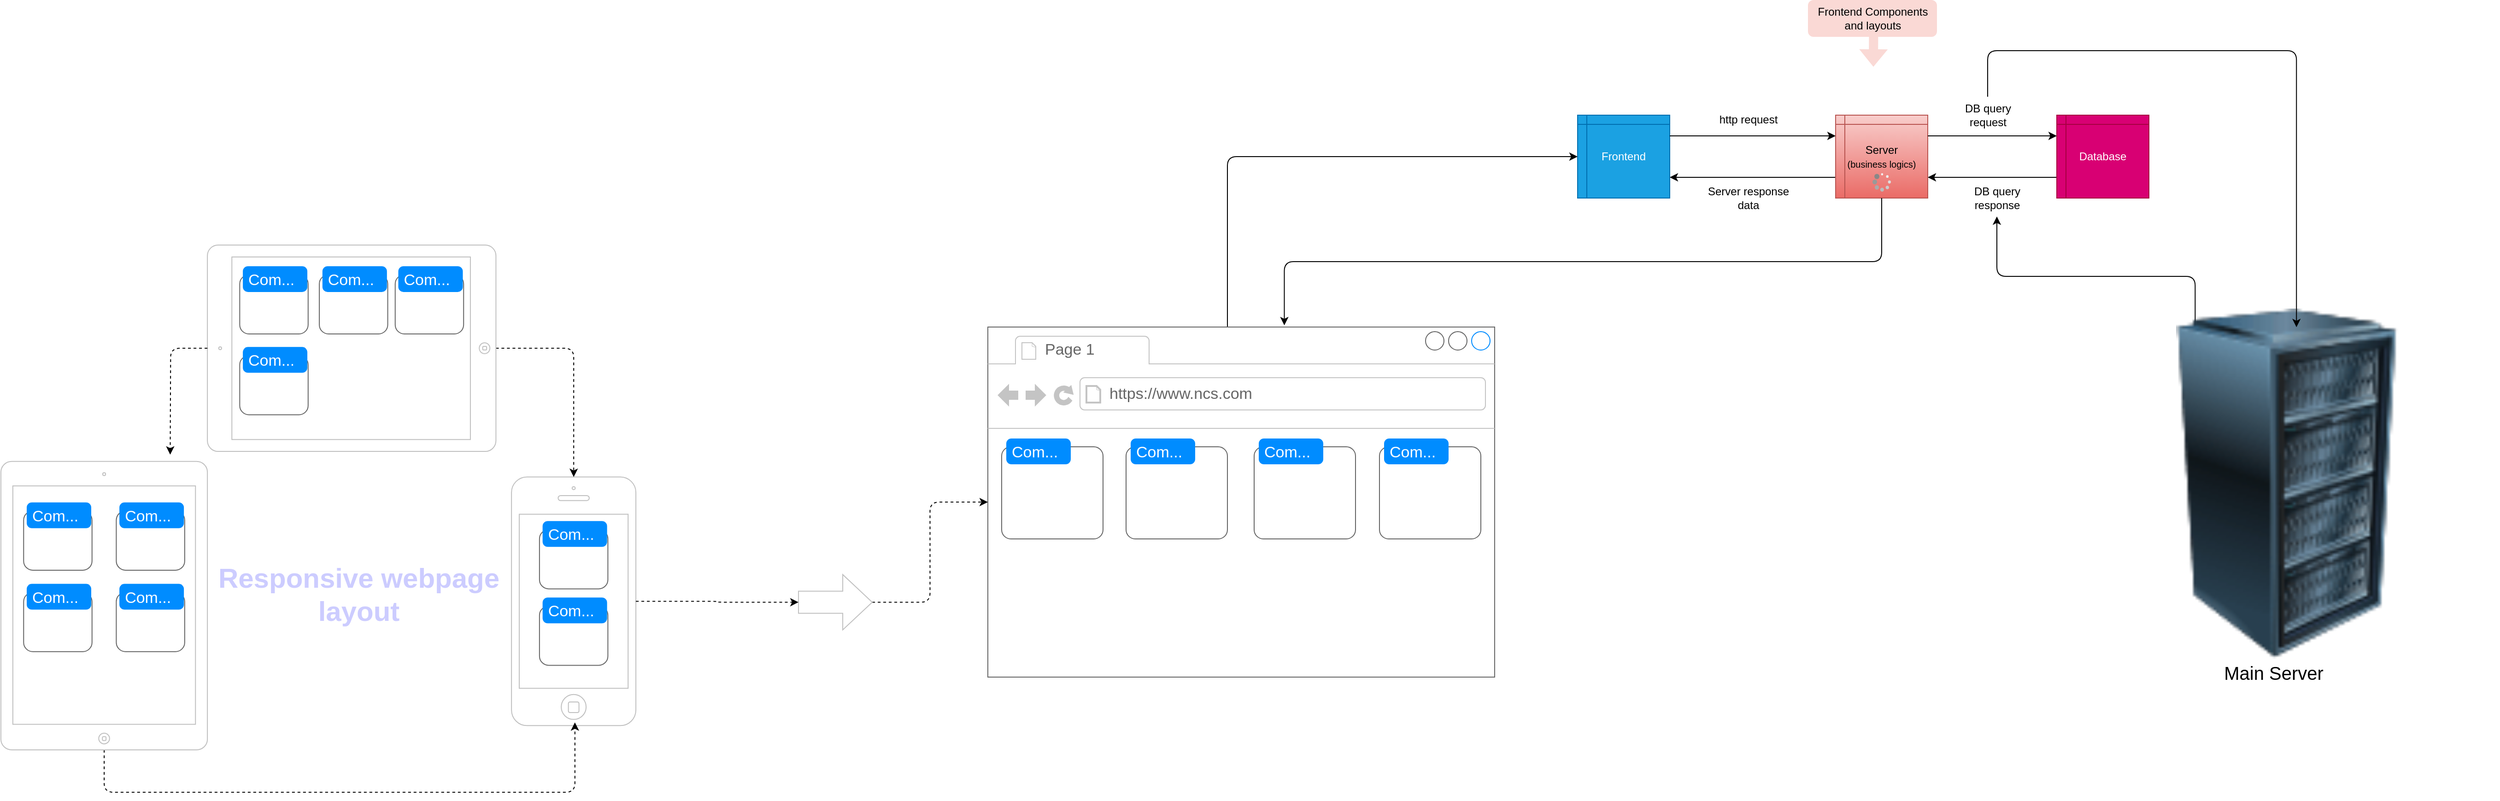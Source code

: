 <mxfile>
    <diagram id="PU5GwEoTJpwq2ANEjuB8" name="Page-1">
        <mxGraphModel dx="3175" dy="797" grid="0" gridSize="10" guides="1" tooltips="1" connect="1" arrows="1" fold="1" page="0" pageScale="1" pageWidth="850" pageHeight="1100" math="0" shadow="0">
            <root>
                <mxCell id="0"/>
                <mxCell id="1" parent="0"/>
                <mxCell id="2" value="" style="group" parent="1" vertex="1" connectable="0">
                    <mxGeometry x="90" y="30" width="620" height="230" as="geometry"/>
                </mxCell>
                <mxCell id="3" value="" style="shape=flexArrow;endArrow=classic;html=1;fontSize=10;fontColor=#000000;exitX=0.509;exitY=1.011;exitDx=0;exitDy=0;exitPerimeter=0;fillColor=#fad9d5;strokeColor=none;" parent="2" edge="1">
                    <mxGeometry width="50" height="50" relative="1" as="geometry">
                        <mxPoint x="321.26" y="28.33" as="sourcePoint"/>
                        <mxPoint x="321" y="68" as="targetPoint"/>
                    </mxGeometry>
                </mxCell>
                <mxCell id="4" value="Frontend" style="shape=internalStorage;whiteSpace=wrap;html=1;backgroundOutline=1;dx=10;dy=10;fillColor=#1ba1e2;fontColor=#ffffff;strokeColor=#006EAF;" parent="2" vertex="1">
                    <mxGeometry y="120" width="100" height="90" as="geometry"/>
                </mxCell>
                <mxCell id="5" style="edgeStyle=none;html=1;exitX=0;exitY=0.75;exitDx=0;exitDy=0;entryX=1;entryY=0.75;entryDx=0;entryDy=0;" parent="2" source="6" target="4" edge="1">
                    <mxGeometry relative="1" as="geometry"/>
                </mxCell>
                <mxCell id="6" value="Server&lt;br&gt;&lt;font style=&quot;font-size: 10px;&quot;&gt;(business logics)&lt;/font&gt;" style="shape=internalStorage;whiteSpace=wrap;html=1;backgroundOutline=1;dx=10;dy=10;fillColor=#f8cecc;gradientColor=#ea6b66;strokeColor=#b85450;" parent="2" vertex="1">
                    <mxGeometry x="280" y="120" width="100" height="90" as="geometry"/>
                </mxCell>
                <mxCell id="7" style="edgeStyle=none;html=1;exitX=1;exitY=0.25;exitDx=0;exitDy=0;entryX=0;entryY=0.25;entryDx=0;entryDy=0;" parent="2" source="4" target="6" edge="1">
                    <mxGeometry relative="1" as="geometry"/>
                </mxCell>
                <mxCell id="8" style="edgeStyle=none;html=1;exitX=0;exitY=0.75;exitDx=0;exitDy=0;entryX=1;entryY=0.75;entryDx=0;entryDy=0;" parent="2" source="9" target="6" edge="1">
                    <mxGeometry relative="1" as="geometry"/>
                </mxCell>
                <mxCell id="9" value="Database" style="shape=internalStorage;whiteSpace=wrap;html=1;backgroundOutline=1;dx=10;dy=10;fillColor=#d80073;strokeColor=#A50040;fontColor=#ffffff;" parent="2" vertex="1">
                    <mxGeometry x="520" y="120" width="100" height="90" as="geometry"/>
                </mxCell>
                <mxCell id="10" style="edgeStyle=none;html=1;exitX=1;exitY=0.25;exitDx=0;exitDy=0;entryX=0;entryY=0.25;entryDx=0;entryDy=0;" parent="2" source="6" target="9" edge="1">
                    <mxGeometry relative="1" as="geometry"/>
                </mxCell>
                <mxCell id="11" value="http request" style="text;html=1;align=center;verticalAlign=middle;resizable=0;points=[];autosize=1;strokeColor=none;fillColor=none;" parent="2" vertex="1">
                    <mxGeometry x="140" y="110" width="90" height="30" as="geometry"/>
                </mxCell>
                <mxCell id="12" value="DB query&lt;br&gt;request" style="text;html=1;align=center;verticalAlign=middle;resizable=0;points=[];autosize=1;strokeColor=none;fillColor=none;" parent="2" vertex="1">
                    <mxGeometry x="410" y="100" width="70" height="40" as="geometry"/>
                </mxCell>
                <mxCell id="13" value="DB query&lt;br&gt;response" style="text;html=1;align=center;verticalAlign=middle;resizable=0;points=[];autosize=1;strokeColor=none;fillColor=none;" parent="2" vertex="1">
                    <mxGeometry x="420" y="190" width="70" height="40" as="geometry"/>
                </mxCell>
                <mxCell id="14" value="Server response&lt;br&gt;data" style="text;html=1;align=center;verticalAlign=middle;resizable=0;points=[];autosize=1;strokeColor=none;fillColor=none;" parent="2" vertex="1">
                    <mxGeometry x="130" y="190" width="110" height="40" as="geometry"/>
                </mxCell>
                <mxCell id="15" value="Frontend Components&lt;br&gt;and layouts" style="text;html=1;align=center;verticalAlign=middle;resizable=0;points=[];autosize=1;fillColor=#fad9d5;strokeColor=none;rounded=1;fontColor=#000000;" parent="2" vertex="1">
                    <mxGeometry x="250" y="-5" width="140" height="40" as="geometry"/>
                </mxCell>
                <mxCell id="48" value="" style="verticalLabelPosition=bottom;shadow=0;dashed=0;align=center;html=1;verticalAlign=top;strokeWidth=1;shape=mxgraph.mockup.misc.loading_circle_1;pointerEvents=1" parent="2" vertex="1">
                    <mxGeometry x="320" y="183" width="20" height="20" as="geometry"/>
                </mxCell>
                <mxCell id="43" style="edgeStyle=elbowEdgeStyle;elbow=vertical;html=1;exitX=0.283;exitY=0.079;exitDx=0;exitDy=0;exitPerimeter=0;" parent="1" source="22" target="13" edge="1">
                    <mxGeometry relative="1" as="geometry">
                        <mxPoint x="860" y="310" as="targetPoint"/>
                    </mxGeometry>
                </mxCell>
                <mxCell id="22" value="" style="image;html=1;image=img/lib/clip_art/computers/Server_Rack_128x128.png" parent="1" vertex="1">
                    <mxGeometry x="630" y="360" width="460" height="380" as="geometry"/>
                </mxCell>
                <mxCell id="30" value="" style="edgeStyle=orthogonalEdgeStyle;html=1;entryX=0;entryY=0.5;entryDx=0;entryDy=0;" parent="1" source="25" target="4" edge="1">
                    <mxGeometry relative="1" as="geometry">
                        <mxPoint x="-275" y="140" as="targetPoint"/>
                        <Array as="points">
                            <mxPoint x="-290" y="195"/>
                        </Array>
                    </mxGeometry>
                </mxCell>
                <mxCell id="25" value="" style="strokeWidth=1;shadow=0;dashed=0;align=center;html=1;shape=mxgraph.mockup.containers.browserWindow;rSize=0;strokeColor=#666666;strokeColor2=#008cff;strokeColor3=#c4c4c4;mainText=,;recursiveResize=0;" parent="1" vertex="1">
                    <mxGeometry x="-550" y="380" width="550" height="380" as="geometry"/>
                </mxCell>
                <mxCell id="26" value="Page 1" style="strokeWidth=1;shadow=0;dashed=0;align=center;html=1;shape=mxgraph.mockup.containers.anchor;fontSize=17;fontColor=#666666;align=left;" parent="25" vertex="1">
                    <mxGeometry x="60" y="12" width="110" height="26" as="geometry"/>
                </mxCell>
                <mxCell id="27" value="https://www.ncs.com" style="strokeWidth=1;shadow=0;dashed=0;align=center;html=1;shape=mxgraph.mockup.containers.anchor;rSize=0;fontSize=17;fontColor=#666666;align=left;" parent="25" vertex="1">
                    <mxGeometry x="130" y="60" width="250" height="26" as="geometry"/>
                </mxCell>
                <mxCell id="34" value="" style="shape=mxgraph.mockup.containers.marginRect;rectMarginTop=10;strokeColor=#666666;strokeWidth=1;dashed=0;rounded=1;arcSize=5;recursiveResize=0;" parent="25" vertex="1">
                    <mxGeometry x="15" y="120" width="110" height="110" as="geometry"/>
                </mxCell>
                <mxCell id="35" value="Com..." style="shape=rect;strokeColor=none;fillColor=#008cff;strokeWidth=1;dashed=0;rounded=1;arcSize=20;fontColor=#ffffff;fontSize=17;spacing=2;spacingTop=-2;align=left;autosize=1;spacingLeft=4;resizeWidth=0;resizeHeight=0;perimeter=none;" parent="34" vertex="1">
                    <mxGeometry x="5" y="1" width="70" height="28" as="geometry"/>
                </mxCell>
                <mxCell id="61" value="" style="shape=mxgraph.mockup.containers.marginRect;rectMarginTop=10;strokeColor=#666666;strokeWidth=1;dashed=0;rounded=1;arcSize=5;recursiveResize=0;" vertex="1" parent="25">
                    <mxGeometry x="150" y="120" width="110" height="110" as="geometry"/>
                </mxCell>
                <mxCell id="62" value="Com..." style="shape=rect;strokeColor=none;fillColor=#008cff;strokeWidth=1;dashed=0;rounded=1;arcSize=20;fontColor=#ffffff;fontSize=17;spacing=2;spacingTop=-2;align=left;autosize=1;spacingLeft=4;resizeWidth=0;resizeHeight=0;perimeter=none;" vertex="1" parent="61">
                    <mxGeometry x="5" y="1" width="70" height="28" as="geometry"/>
                </mxCell>
                <mxCell id="63" value="" style="shape=mxgraph.mockup.containers.marginRect;rectMarginTop=10;strokeColor=#666666;strokeWidth=1;dashed=0;rounded=1;arcSize=5;recursiveResize=0;" vertex="1" parent="25">
                    <mxGeometry x="289" y="120" width="110" height="110" as="geometry"/>
                </mxCell>
                <mxCell id="64" value="Com..." style="shape=rect;strokeColor=none;fillColor=#008cff;strokeWidth=1;dashed=0;rounded=1;arcSize=20;fontColor=#ffffff;fontSize=17;spacing=2;spacingTop=-2;align=left;autosize=1;spacingLeft=4;resizeWidth=0;resizeHeight=0;perimeter=none;" vertex="1" parent="63">
                    <mxGeometry x="5" y="1" width="70" height="28" as="geometry"/>
                </mxCell>
                <mxCell id="65" value="" style="shape=mxgraph.mockup.containers.marginRect;rectMarginTop=10;strokeColor=#666666;strokeWidth=1;dashed=0;rounded=1;arcSize=5;recursiveResize=0;" vertex="1" parent="25">
                    <mxGeometry x="425" y="120" width="110" height="110" as="geometry"/>
                </mxCell>
                <mxCell id="66" value="Com..." style="shape=rect;strokeColor=none;fillColor=#008cff;strokeWidth=1;dashed=0;rounded=1;arcSize=20;fontColor=#ffffff;fontSize=17;spacing=2;spacingTop=-2;align=left;autosize=1;spacingLeft=4;resizeWidth=0;resizeHeight=0;perimeter=none;" vertex="1" parent="65">
                    <mxGeometry x="5" y="1" width="70" height="28" as="geometry"/>
                </mxCell>
                <mxCell id="28" style="edgeStyle=elbowEdgeStyle;html=1;exitX=0.5;exitY=1;exitDx=0;exitDy=0;entryX=0.585;entryY=-0.005;entryDx=0;entryDy=0;entryPerimeter=0;elbow=vertical;" parent="1" source="6" target="25" edge="1">
                    <mxGeometry relative="1" as="geometry">
                        <mxPoint x="420" y="310" as="targetPoint"/>
                    </mxGeometry>
                </mxCell>
                <mxCell id="46" style="edgeStyle=elbowEdgeStyle;elbow=vertical;html=1;entryX=0.522;entryY=0.053;entryDx=0;entryDy=0;entryPerimeter=0;" parent="1" source="12" target="22" edge="1">
                    <mxGeometry relative="1" as="geometry">
                        <mxPoint x="970" y="330" as="targetPoint"/>
                        <Array as="points">
                            <mxPoint x="790" y="80"/>
                        </Array>
                    </mxGeometry>
                </mxCell>
                <mxCell id="50" value="Main Server" style="text;html=1;align=center;verticalAlign=middle;resizable=0;points=[];autosize=1;strokeColor=none;fillColor=none;strokeWidth=2;fontSize=20;" parent="1" vertex="1">
                    <mxGeometry x="780" y="735" width="130" height="40" as="geometry"/>
                </mxCell>
                <mxCell id="91" value="" style="group" vertex="1" connectable="0" parent="1">
                    <mxGeometry x="-1621" y="291" width="1632" height="548" as="geometry"/>
                </mxCell>
                <mxCell id="55" value="" style="html=1;verticalLabelPosition=bottom;labelBackgroundColor=#ffffff;verticalAlign=top;shadow=0;dashed=0;strokeWidth=1;shape=mxgraph.ios7.misc.iphone;strokeColor=#c0c0c0;" vertex="1" parent="91">
                    <mxGeometry x="554.074" y="251.729" width="134.976" height="269.951" as="geometry"/>
                </mxCell>
                <mxCell id="99" style="edgeStyle=orthogonalEdgeStyle;html=1;entryX=0.51;entryY=0.987;entryDx=0;entryDy=0;entryPerimeter=0;dashed=1;" edge="1" parent="91" source="57" target="55">
                    <mxGeometry relative="1" as="geometry">
                        <Array as="points">
                            <mxPoint x="112" y="594"/>
                            <mxPoint x="623" y="594"/>
                        </Array>
                    </mxGeometry>
                </mxCell>
                <mxCell id="57" value="" style="html=1;verticalLabelPosition=bottom;labelBackgroundColor=#ffffff;verticalAlign=top;shadow=0;dashed=0;strokeWidth=1;shape=mxgraph.ios7.misc.ipad13inch;strokeColor=#c0c0c0;" vertex="1" parent="91">
                    <mxGeometry y="234.857" width="224.059" height="313.143" as="geometry"/>
                </mxCell>
                <mxCell id="96" style="edgeStyle=orthogonalEdgeStyle;html=1;dashed=1;" edge="1" parent="91" source="58" target="55">
                    <mxGeometry relative="1" as="geometry"/>
                </mxCell>
                <mxCell id="58" value="" style="html=1;verticalLabelPosition=bottom;labelBackgroundColor=#ffffff;verticalAlign=top;shadow=0;dashed=0;strokeWidth=1;shape=mxgraph.ios7.misc.ipad13inch;strokeColor=#c0c0c0;rotation=-90;" vertex="1" parent="91">
                    <mxGeometry x="268.601" y="-44.542" width="224.059" height="313.143" as="geometry"/>
                </mxCell>
                <mxCell id="67" value="" style="shape=mxgraph.mockup.containers.marginRect;rectMarginTop=10;strokeColor=#666666;strokeWidth=1;dashed=0;rounded=1;arcSize=5;recursiveResize=0;" vertex="1" parent="91">
                    <mxGeometry x="24.633" y="278.724" width="74.237" height="74.236" as="geometry"/>
                </mxCell>
                <mxCell id="68" value="Com..." style="shape=rect;strokeColor=none;fillColor=#008cff;strokeWidth=1;dashed=0;rounded=1;arcSize=20;fontColor=#ffffff;fontSize=17;spacing=2;spacingTop=-2;align=left;autosize=1;spacingLeft=4;resizeWidth=0;resizeHeight=0;perimeter=none;" vertex="1" parent="67">
                    <mxGeometry x="3.374" y="0.675" width="70" height="28" as="geometry"/>
                </mxCell>
                <mxCell id="69" value="" style="shape=mxgraph.mockup.containers.marginRect;rectMarginTop=10;strokeColor=#666666;strokeWidth=1;dashed=0;rounded=1;arcSize=5;recursiveResize=0;" vertex="1" parent="91">
                    <mxGeometry x="125.19" y="278.724" width="74.237" height="74.236" as="geometry"/>
                </mxCell>
                <mxCell id="70" value="Com..." style="shape=rect;strokeColor=none;fillColor=#008cff;strokeWidth=1;dashed=0;rounded=1;arcSize=20;fontColor=#ffffff;fontSize=17;spacing=2;spacingTop=-2;align=left;autosize=1;spacingLeft=4;resizeWidth=0;resizeHeight=0;perimeter=none;" vertex="1" parent="69">
                    <mxGeometry x="3.374" y="0.675" width="70" height="28" as="geometry"/>
                </mxCell>
                <mxCell id="71" value="" style="shape=mxgraph.mockup.containers.marginRect;rectMarginTop=10;strokeColor=#666666;strokeWidth=1;dashed=0;rounded=1;arcSize=5;recursiveResize=0;" vertex="1" parent="91">
                    <mxGeometry x="24.633" y="367.133" width="74.237" height="74.236" as="geometry"/>
                </mxCell>
                <mxCell id="72" value="Com..." style="shape=rect;strokeColor=none;fillColor=#008cff;strokeWidth=1;dashed=0;rounded=1;arcSize=20;fontColor=#ffffff;fontSize=17;spacing=2;spacingTop=-2;align=left;autosize=1;spacingLeft=4;resizeWidth=0;resizeHeight=0;perimeter=none;" vertex="1" parent="71">
                    <mxGeometry x="3.374" y="0.675" width="70" height="28" as="geometry"/>
                </mxCell>
                <mxCell id="73" value="" style="shape=mxgraph.mockup.containers.marginRect;rectMarginTop=10;strokeColor=#666666;strokeWidth=1;dashed=0;rounded=1;arcSize=5;recursiveResize=0;" vertex="1" parent="91">
                    <mxGeometry x="125.19" y="367.133" width="74.237" height="74.236" as="geometry"/>
                </mxCell>
                <mxCell id="74" value="Com..." style="shape=rect;strokeColor=none;fillColor=#008cff;strokeWidth=1;dashed=0;rounded=1;arcSize=20;fontColor=#ffffff;fontSize=17;spacing=2;spacingTop=-2;align=left;autosize=1;spacingLeft=4;resizeWidth=0;resizeHeight=0;perimeter=none;" vertex="1" parent="73">
                    <mxGeometry x="3.374" y="0.675" width="70" height="28" as="geometry"/>
                </mxCell>
                <mxCell id="75" value="" style="shape=mxgraph.mockup.containers.marginRect;rectMarginTop=10;strokeColor=#666666;strokeWidth=1;dashed=0;rounded=1;arcSize=5;recursiveResize=0;" vertex="1" parent="91">
                    <mxGeometry x="259.153" y="22.271" width="74.237" height="74.236" as="geometry"/>
                </mxCell>
                <mxCell id="76" value="Com..." style="shape=rect;strokeColor=none;fillColor=#008cff;strokeWidth=1;dashed=0;rounded=1;arcSize=20;fontColor=#ffffff;fontSize=17;spacing=2;spacingTop=-2;align=left;autosize=1;spacingLeft=4;resizeWidth=0;resizeHeight=0;perimeter=none;" vertex="1" parent="75">
                    <mxGeometry x="3.374" y="0.675" width="70" height="28" as="geometry"/>
                </mxCell>
                <mxCell id="77" value="" style="shape=mxgraph.mockup.containers.marginRect;rectMarginTop=10;strokeColor=#666666;strokeWidth=1;dashed=0;rounded=1;arcSize=5;recursiveResize=0;" vertex="1" parent="91">
                    <mxGeometry x="345.537" y="22.271" width="74.237" height="74.236" as="geometry"/>
                </mxCell>
                <mxCell id="78" value="Com..." style="shape=rect;strokeColor=none;fillColor=#008cff;strokeWidth=1;dashed=0;rounded=1;arcSize=20;fontColor=#ffffff;fontSize=17;spacing=2;spacingTop=-2;align=left;autosize=1;spacingLeft=4;resizeWidth=0;resizeHeight=0;perimeter=none;" vertex="1" parent="77">
                    <mxGeometry x="3.374" y="0.675" width="70" height="28" as="geometry"/>
                </mxCell>
                <mxCell id="79" value="" style="shape=mxgraph.mockup.containers.marginRect;rectMarginTop=10;strokeColor=#666666;strokeWidth=1;dashed=0;rounded=1;arcSize=5;recursiveResize=0;" vertex="1" parent="91">
                    <mxGeometry x="427.872" y="22.271" width="74.237" height="74.236" as="geometry"/>
                </mxCell>
                <mxCell id="80" value="Com..." style="shape=rect;strokeColor=none;fillColor=#008cff;strokeWidth=1;dashed=0;rounded=1;arcSize=20;fontColor=#ffffff;fontSize=17;spacing=2;spacingTop=-2;align=left;autosize=1;spacingLeft=4;resizeWidth=0;resizeHeight=0;perimeter=none;" vertex="1" parent="79">
                    <mxGeometry x="3.374" y="0.675" width="70" height="28" as="geometry"/>
                </mxCell>
                <mxCell id="81" value="" style="shape=mxgraph.mockup.containers.marginRect;rectMarginTop=10;strokeColor=#666666;strokeWidth=1;dashed=0;rounded=1;arcSize=5;recursiveResize=0;" vertex="1" parent="91">
                    <mxGeometry x="259.153" y="110.005" width="74.237" height="74.236" as="geometry"/>
                </mxCell>
                <mxCell id="82" value="Com..." style="shape=rect;strokeColor=none;fillColor=#008cff;strokeWidth=1;dashed=0;rounded=1;arcSize=20;fontColor=#ffffff;fontSize=17;spacing=2;spacingTop=-2;align=left;autosize=1;spacingLeft=4;resizeWidth=0;resizeHeight=0;perimeter=none;" vertex="1" parent="81">
                    <mxGeometry x="3.374" y="0.675" width="70" height="28" as="geometry"/>
                </mxCell>
                <mxCell id="83" value="" style="shape=mxgraph.mockup.containers.marginRect;rectMarginTop=10;strokeColor=#666666;strokeWidth=1;dashed=0;rounded=1;arcSize=5;recursiveResize=0;" vertex="1" parent="91">
                    <mxGeometry x="584.444" y="298.97" width="74.237" height="74.236" as="geometry"/>
                </mxCell>
                <mxCell id="84" value="Com..." style="shape=rect;strokeColor=none;fillColor=#008cff;strokeWidth=1;dashed=0;rounded=1;arcSize=20;fontColor=#ffffff;fontSize=17;spacing=2;spacingTop=-2;align=left;autosize=1;spacingLeft=4;resizeWidth=0;resizeHeight=0;perimeter=none;" vertex="1" parent="83">
                    <mxGeometry x="3.374" y="0.675" width="70" height="28" as="geometry"/>
                </mxCell>
                <mxCell id="85" value="" style="shape=mxgraph.mockup.containers.marginRect;rectMarginTop=10;strokeColor=#666666;strokeWidth=1;dashed=0;rounded=1;arcSize=5;recursiveResize=0;" vertex="1" parent="91">
                    <mxGeometry x="584.444" y="381.98" width="74.237" height="74.236" as="geometry"/>
                </mxCell>
                <mxCell id="86" value="Com..." style="shape=rect;strokeColor=none;fillColor=#008cff;strokeWidth=1;dashed=0;rounded=1;arcSize=20;fontColor=#ffffff;fontSize=17;spacing=2;spacingTop=-2;align=left;autosize=1;spacingLeft=4;resizeWidth=0;resizeHeight=0;perimeter=none;" vertex="1" parent="85">
                    <mxGeometry x="3.374" y="0.675" width="70" height="28" as="geometry"/>
                </mxCell>
                <mxCell id="104" value="Responsive webpage&lt;br style=&quot;font-size: 30px;&quot;&gt;layout" style="text;html=1;align=center;verticalAlign=middle;resizable=0;points=[];autosize=1;strokeColor=none;fillColor=none;fontSize=30;fontStyle=1;fontColor=#CCCCFF;horizontal=1;" vertex="1" parent="91">
                    <mxGeometry x="226.16" y="337" width="323" height="84" as="geometry"/>
                </mxCell>
                <mxCell id="97" style="edgeStyle=orthogonalEdgeStyle;html=1;dashed=1;" edge="1" parent="1" source="58">
                    <mxGeometry relative="1" as="geometry">
                        <mxPoint x="-1437.294" y="518.471" as="targetPoint"/>
                    </mxGeometry>
                </mxCell>
                <mxCell id="102" style="edgeStyle=orthogonalEdgeStyle;html=1;dashed=1;" edge="1" parent="1" source="100" target="25">
                    <mxGeometry relative="1" as="geometry"/>
                </mxCell>
                <mxCell id="100" value="" style="shape=singleArrow;whiteSpace=wrap;html=1;arrowWidth=0.4;arrowSize=0.4;verticalAlign=top;strokeColor=#c0c0c0;labelBackgroundColor=#ffffff;shadow=0;dashed=0;strokeWidth=1;" vertex="1" parent="1">
                    <mxGeometry x="-755.462" y="648.704" width="80" height="60" as="geometry"/>
                </mxCell>
                <mxCell id="101" value="" style="edgeStyle=orthogonalEdgeStyle;html=1;dashed=1;" edge="1" parent="1" source="55" target="100">
                    <mxGeometry relative="1" as="geometry"/>
                </mxCell>
            </root>
        </mxGraphModel>
    </diagram>
</mxfile>